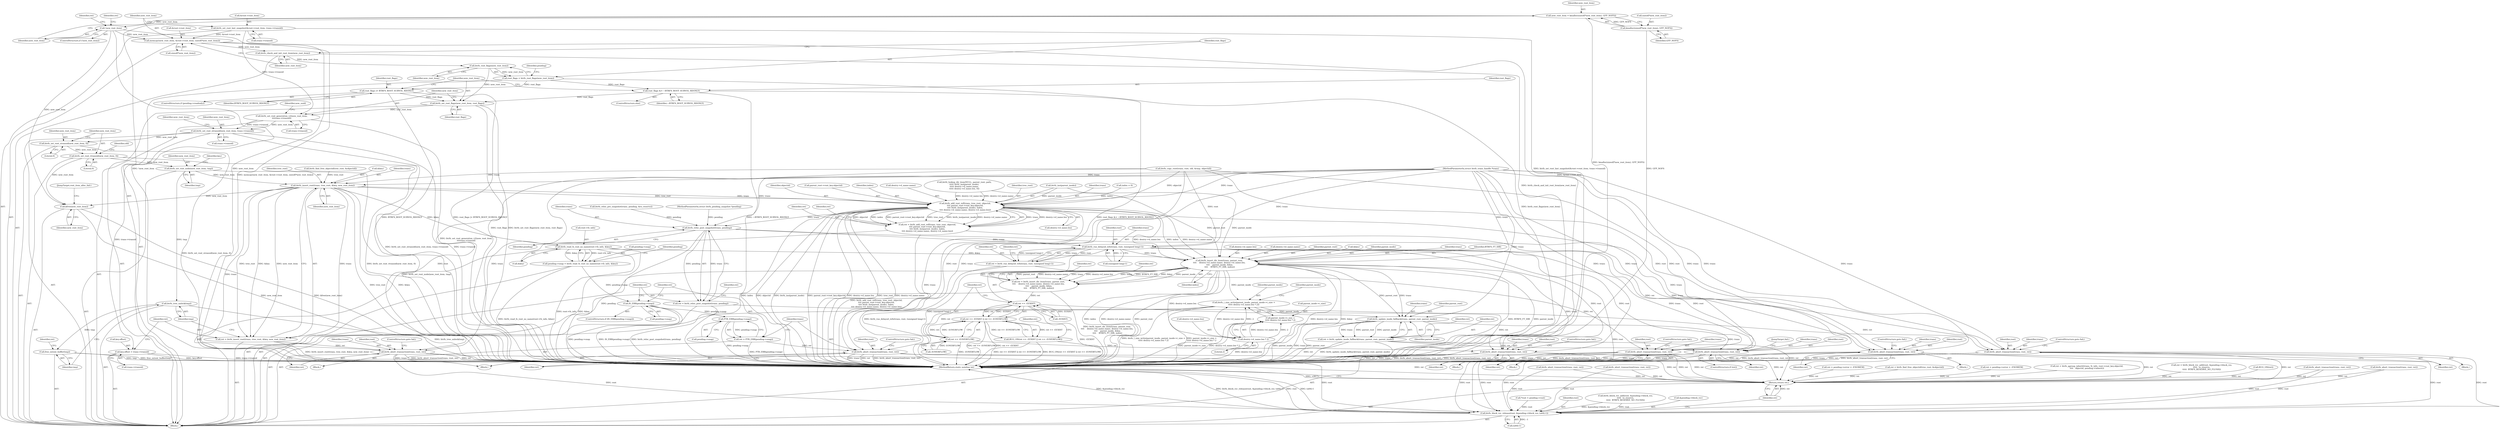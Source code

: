 digraph "0_linux_9c52057c698fb96f8f07e7a4bcf4801a092bda89_2@API" {
"1000394" [label="(Call,memcpy(new_root_item, &root->root_item, sizeof(*new_root_item)))"];
"1000178" [label="(Call,!new_root_item)"];
"1000170" [label="(Call,new_root_item = kmalloc(sizeof(*new_root_item), GFP_NOFS))"];
"1000172" [label="(Call,kmalloc(sizeof(*new_root_item), GFP_NOFS))"];
"1000386" [label="(Call,btrfs_set_root_last_snapshot(&root->root_item, trans->transid))"];
"1000403" [label="(Call,btrfs_check_and_init_root_item(new_root_item))"];
"1000407" [label="(Call,btrfs_root_flags(new_root_item))"];
"1000405" [label="(Call,root_flags = btrfs_root_flags(new_root_item))"];
"1000413" [label="(Call,root_flags |= BTRFS_ROOT_SUBVOL_RDONLY)"];
"1000420" [label="(Call,btrfs_set_root_flags(new_root_item, root_flags))"];
"1000423" [label="(Call,btrfs_set_root_generation_v2(new_root_item,\n\t\t\ttrans->transid))"];
"1000469" [label="(Call,btrfs_set_root_otransid(new_root_item, trans->transid))"];
"1000494" [label="(Call,btrfs_set_root_stransid(new_root_item, 0))"];
"1000497" [label="(Call,btrfs_set_root_rtransid(new_root_item, 0))"];
"1000555" [label="(Call,btrfs_set_root_node(new_root_item, tmp))"];
"1000567" [label="(Call,btrfs_insert_root(trans, tree_root, &key, new_root_item))"];
"1000565" [label="(Call,ret = btrfs_insert_root(trans, tree_root, &key, new_root_item))"];
"1000580" [label="(Call,btrfs_abort_transaction(trans, root, ret))"];
"1000769" [label="(Call,btrfs_block_rsv_release(root, &pending->block_rsv, (u64)-1))"];
"1000779" [label="(Return,return ret;)"];
"1000587" [label="(Call,btrfs_add_root_ref(trans, tree_root, objectid,\n\t\t\t\t parent_root->root_key.objectid,\n\t\t\t\t btrfs_ino(parent_inode), index,\n\t\t\t\t dentry->d_name.name, dentry->d_name.len))"];
"1000585" [label="(Call,ret = btrfs_add_root_ref(trans, tree_root, objectid,\n\t\t\t\t parent_root->root_key.objectid,\n\t\t\t\t btrfs_ino(parent_inode), index,\n\t\t\t\t dentry->d_name.name, dentry->d_name.len))"];
"1000612" [label="(Call,btrfs_abort_transaction(trans, root, ret))"];
"1000647" [label="(Call,btrfs_abort_transaction(trans, root, ret))"];
"1000654" [label="(Call,btrfs_reloc_post_snapshot(trans, pending))"];
"1000652" [label="(Call,ret = btrfs_reloc_post_snapshot(trans, pending))"];
"1000660" [label="(Call,btrfs_abort_transaction(trans, root, ret))"];
"1000667" [label="(Call,btrfs_run_delayed_refs(trans, root, (unsigned long)-1))"];
"1000665" [label="(Call,ret = btrfs_run_delayed_refs(trans, root, (unsigned long)-1))"];
"1000677" [label="(Call,btrfs_abort_transaction(trans, root, ret))"];
"1000684" [label="(Call,btrfs_insert_dir_item(trans, parent_root,\n\t\t\t\t    dentry->d_name.name, dentry->d_name.len,\n \t\t\t\t    parent_inode, &key,\n \t\t\t\t    BTRFS_FT_DIR, index))"];
"1000682" [label="(Call,ret = btrfs_insert_dir_item(trans, parent_root,\n\t\t\t\t    dentry->d_name.name, dentry->d_name.len,\n \t\t\t\t    parent_inode, &key,\n \t\t\t\t    BTRFS_FT_DIR, index))"];
"1000704" [label="(Call,ret == -EEXIST)"];
"1000703" [label="(Call,ret == -EEXIST || ret == -EOVERFLOW)"];
"1000702" [label="(Call,BUG_ON(ret == -EEXIST || ret == -EOVERFLOW))"];
"1000708" [label="(Call,ret == -EOVERFLOW)"];
"1000715" [label="(Call,btrfs_abort_transaction(trans, root, ret))"];
"1000720" [label="(Call,btrfs_i_size_write(parent_inode, parent_inode->i_size +\n\t\t\t\t\t dentry->d_name.len * 2))"];
"1000744" [label="(Call,btrfs_update_inode_fallback(trans, parent_root, parent_inode))"];
"1000742" [label="(Call,ret = btrfs_update_inode_fallback(trans, parent_root, parent_inode))"];
"1000750" [label="(Call,btrfs_abort_transaction(trans, root, ret))"];
"1000726" [label="(Call,dentry->d_name.len * 2)"];
"1000722" [label="(Call,parent_inode->i_size +\n\t\t\t\t\t dentry->d_name.len * 2)"];
"1000629" [label="(Call,btrfs_read_fs_root_no_name(root->fs_info, &key))"];
"1000625" [label="(Call,pending->snap = btrfs_read_fs_root_no_name(root->fs_info, &key))"];
"1000636" [label="(Call,IS_ERR(pending->snap))"];
"1000643" [label="(Call,PTR_ERR(pending->snap))"];
"1000641" [label="(Call,ret = PTR_ERR(pending->snap))"];
"1000763" [label="(Call,kfree(new_root_item))"];
"1000573" [label="(Call,btrfs_tree_unlock(tmp))"];
"1000575" [label="(Call,free_extent_buffer(tmp))"];
"1000558" [label="(Call,key.offset = trans->transid)"];
"1000417" [label="(Call,root_flags &= ~BTRFS_ROOT_SUBVOL_RDONLY)"];
"1000576" [label="(Identifier,tmp)"];
"1000400" [label="(Call,sizeof(*new_root_item))"];
"1000124" [label="(Call,*root = pending->root)"];
"1000177" [label="(ControlStructure,if (!new_root_item))"];
"1000629" [label="(Call,btrfs_read_fs_root_no_name(root->fs_info, &key))"];
"1000748" [label="(ControlStructure,if (ret))"];
"1000660" [label="(Call,btrfs_abort_transaction(trans, root, ret))"];
"1000668" [label="(Identifier,trans)"];
"1000651" [label="(ControlStructure,goto fail;)"];
"1000573" [label="(Call,btrfs_tree_unlock(tmp))"];
"1000420" [label="(Call,btrfs_set_root_flags(new_root_item, root_flags))"];
"1000544" [label="(Call,btrfs_abort_transaction(trans, root, ret))"];
"1000744" [label="(Call,btrfs_update_inode_fallback(trans, parent_root, parent_inode))"];
"1000722" [label="(Call,parent_inode->i_size +\n\t\t\t\t\t dentry->d_name.len * 2)"];
"1000706" [label="(Call,-EEXIST)"];
"1000745" [label="(Identifier,trans)"];
"1000727" [label="(Call,dentry->d_name.len)"];
"1000416" [label="(ControlStructure,else)"];
"1000406" [label="(Identifier,root_flags)"];
"1000685" [label="(Identifier,trans)"];
"1000780" [label="(Identifier,ret)"];
"1000663" [label="(Identifier,ret)"];
"1000642" [label="(Identifier,ret)"];
"1000386" [label="(Call,btrfs_set_root_last_snapshot(&root->root_item, trans->transid))"];
"1000754" [label="(JumpTarget,fail:)"];
"1000567" [label="(Call,btrfs_insert_root(trans, tree_root, &key, new_root_item))"];
"1000630" [label="(Call,root->fs_info)"];
"1000604" [label="(Call,dentry->d_name.len)"];
"1000417" [label="(Call,root_flags &= ~BTRFS_ROOT_SUBVOL_RDONLY)"];
"1000704" [label="(Call,ret == -EEXIST)"];
"1000615" [label="(Identifier,ret)"];
"1000710" [label="(Call,-EOVERFLOW)"];
"1000498" [label="(Identifier,new_root_item)"];
"1000675" [label="(Identifier,ret)"];
"1000405" [label="(Call,root_flags = btrfs_root_flags(new_root_item))"];
"1000676" [label="(Block,)"];
"1000747" [label="(Identifier,parent_inode)"];
"1000497" [label="(Call,btrfs_set_root_rtransid(new_root_item, 0))"];
"1000612" [label="(Call,btrfs_abort_transaction(trans, root, ret))"];
"1000470" [label="(Identifier,new_root_item)"];
"1000172" [label="(Call,kmalloc(sizeof(*new_root_item), GFP_NOFS))"];
"1000664" [label="(ControlStructure,goto fail;)"];
"1000683" [label="(Identifier,ret)"];
"1000404" [label="(Identifier,new_root_item)"];
"1000179" [label="(Identifier,new_root_item)"];
"1000181" [label="(Call,ret = pending->error = -ENOMEM)"];
"1000743" [label="(Identifier,ret)"];
"1000751" [label="(Identifier,trans)"];
"1000423" [label="(Call,btrfs_set_root_generation_v2(new_root_item,\n\t\t\ttrans->transid))"];
"1000662" [label="(Identifier,root)"];
"1000700" [label="(Identifier,BTRFS_FT_DIR)"];
"1000560" [label="(Identifier,key)"];
"1000570" [label="(Call,&key)"];
"1000173" [label="(Call,sizeof(*new_root_item))"];
"1000752" [label="(Identifier,root)"];
"1000596" [label="(Call,btrfs_ino(parent_inode))"];
"1000679" [label="(Identifier,root)"];
"1000732" [label="(Literal,2)"];
"1000496" [label="(Literal,0)"];
"1000681" [label="(ControlStructure,goto fail;)"];
"1000649" [label="(Identifier,root)"];
"1000669" [label="(Identifier,root)"];
"1000769" [label="(Call,btrfs_block_rsv_release(root, &pending->block_rsv, (u64)-1))"];
"1000682" [label="(Call,ret = btrfs_insert_dir_item(trans, parent_root,\n\t\t\t\t    dentry->d_name.name, dentry->d_name.len,\n \t\t\t\t    parent_inode, &key,\n \t\t\t\t    BTRFS_FT_DIR, index))"];
"1000678" [label="(Identifier,trans)"];
"1000770" [label="(Identifier,root)"];
"1000568" [label="(Identifier,trans)"];
"1000424" [label="(Identifier,new_root_item)"];
"1000565" [label="(Call,ret = btrfs_insert_root(trans, tree_root, &key, new_root_item))"];
"1000625" [label="(Call,pending->snap = btrfs_read_fs_root_no_name(root->fs_info, &key))"];
"1000726" [label="(Call,dentry->d_name.len * 2)"];
"1000191" [label="(Identifier,ret)"];
"1000677" [label="(Call,btrfs_abort_transaction(trans, root, ret))"];
"1000217" [label="(Call,btrfs_block_rsv_add(root, &pending->block_rsv,\n\t\t\t\t\t  to_reserve,\n\t\t\t\t\t  BTRFS_RESERVE_NO_FLUSH))"];
"1000418" [label="(Identifier,root_flags)"];
"1000415" [label="(Identifier,BTRFS_ROOT_SUBVOL_RDONLY)"];
"1000659" [label="(Block,)"];
"1000419" [label="(Identifier,~BTRFS_ROOT_SUBVOL_RDONLY)"];
"1000588" [label="(Identifier,trans)"];
"1000715" [label="(Call,btrfs_abort_transaction(trans, root, ret))"];
"1000555" [label="(Call,btrfs_set_root_node(new_root_item, tmp))"];
"1000692" [label="(Call,dentry->d_name.len)"];
"1000764" [label="(Identifier,new_root_item)"];
"1000579" [label="(Block,)"];
"1000387" [label="(Call,&root->root_item)"];
"1000721" [label="(Identifier,parent_inode)"];
"1000742" [label="(Call,ret = btrfs_update_inode_fallback(trans, parent_root, parent_inode))"];
"1000148" [label="(Call,index = 0)"];
"1000530" [label="(Call,btrfs_copy_root(trans, root, old, &tmp, objectid))"];
"1000635" [label="(ControlStructure,if (IS_ERR(pending->snap)))"];
"1000656" [label="(Identifier,pending)"];
"1000713" [label="(Identifier,ret)"];
"1000396" [label="(Call,&root->root_item)"];
"1000779" [label="(Return,return ret;)"];
"1000586" [label="(Identifier,ret)"];
"1000643" [label="(Call,PTR_ERR(pending->snap))"];
"1000582" [label="(Identifier,root)"];
"1000655" [label="(Identifier,trans)"];
"1000705" [label="(Identifier,ret)"];
"1000190" [label="(Call,ret = btrfs_find_free_objectid(tree_root, &objectid))"];
"1000161" [label="(Call,ret = pending->error = -ENOMEM)"];
"1000718" [label="(Identifier,ret)"];
"1000613" [label="(Identifier,trans)"];
"1000409" [label="(ControlStructure,if (pending->readonly))"];
"1000114" [label="(Block,)"];
"1000636" [label="(Call,IS_ERR(pending->snap))"];
"1000709" [label="(Identifier,ret)"];
"1000499" [label="(Literal,0)"];
"1000585" [label="(Call,ret = btrfs_add_root_ref(trans, tree_root, objectid,\n\t\t\t\t parent_root->root_key.objectid,\n\t\t\t\t btrfs_ino(parent_inode), index,\n\t\t\t\t dentry->d_name.name, dentry->d_name.len))"];
"1000719" [label="(ControlStructure,goto fail;)"];
"1000626" [label="(Call,pending->snap)"];
"1000641" [label="(Call,ret = PTR_ERR(pending->snap))"];
"1000411" [label="(Identifier,pending)"];
"1000750" [label="(Call,btrfs_abort_transaction(trans, root, ret))"];
"1000558" [label="(Call,key.offset = trans->transid)"];
"1000583" [label="(Identifier,ret)"];
"1000569" [label="(Identifier,tree_root)"];
"1000638" [label="(Identifier,pending)"];
"1000557" [label="(Identifier,tmp)"];
"1000521" [label="(Call,btrfs_abort_transaction(trans, root, ret))"];
"1000647" [label="(Call,btrfs_abort_transaction(trans, root, ret))"];
"1000746" [label="(Identifier,parent_root)"];
"1000644" [label="(Call,pending->snap)"];
"1000765" [label="(JumpTarget,root_item_alloc_fail:)"];
"1000234" [label="(Call,ret = btrfs_qgroup_inherit(trans, fs_info, root->root_key.objectid,\n\t\t\t\t   objectid, pending->inherit))"];
"1000771" [label="(Call,&pending->block_rsv)"];
"1000687" [label="(Call,dentry->d_name.name)"];
"1000587" [label="(Call,btrfs_add_root_ref(trans, tree_root, objectid,\n\t\t\t\t parent_root->root_key.objectid,\n\t\t\t\t btrfs_ino(parent_inode), index,\n\t\t\t\t dentry->d_name.name, dentry->d_name.len))"];
"1000666" [label="(Identifier,ret)"];
"1000363" [label="(Call,btrfs_abort_transaction(trans, root, ret))"];
"1000176" [label="(Identifier,GFP_NOFS)"];
"1000658" [label="(Identifier,ret)"];
"1000407" [label="(Call,btrfs_root_flags(new_root_item))"];
"1000170" [label="(Call,new_root_item = kmalloc(sizeof(*new_root_item), GFP_NOFS))"];
"1000614" [label="(Identifier,root)"];
"1000650" [label="(Identifier,ret)"];
"1000494" [label="(Call,btrfs_set_root_stransid(new_root_item, 0))"];
"1000654" [label="(Call,btrfs_reloc_post_snapshot(trans, pending))"];
"1000667" [label="(Call,btrfs_run_delayed_refs(trans, root, (unsigned long)-1))"];
"1000661" [label="(Identifier,trans)"];
"1000665" [label="(Call,ret = btrfs_run_delayed_refs(trans, root, (unsigned long)-1))"];
"1000574" [label="(Identifier,tmp)"];
"1000633" [label="(Call,&key)"];
"1000495" [label="(Identifier,new_root_item)"];
"1000572" [label="(Identifier,new_root_item)"];
"1000394" [label="(Call,memcpy(new_root_item, &root->root_item, sizeof(*new_root_item)))"];
"1000562" [label="(Call,trans->transid)"];
"1000471" [label="(Call,trans->transid)"];
"1000590" [label="(Identifier,objectid)"];
"1000591" [label="(Call,parent_root->root_key.objectid)"];
"1000684" [label="(Call,btrfs_insert_dir_item(trans, parent_root,\n\t\t\t\t    dentry->d_name.name, dentry->d_name.len,\n \t\t\t\t    parent_inode, &key,\n \t\t\t\t    BTRFS_FT_DIR, index))"];
"1000391" [label="(Call,trans->transid)"];
"1000414" [label="(Identifier,root_flags)"];
"1000753" [label="(Identifier,ret)"];
"1000580" [label="(Call,btrfs_abort_transaction(trans, root, ret))"];
"1000610" [label="(Identifier,ret)"];
"1000192" [label="(Call,btrfs_find_free_objectid(tree_root, &objectid))"];
"1000378" [label="(Call,btrfs_abort_transaction(trans, root, ret))"];
"1000653" [label="(Identifier,ret)"];
"1000477" [label="(Identifier,new_root_item)"];
"1000598" [label="(Identifier,index)"];
"1000599" [label="(Call,dentry->d_name.name)"];
"1000575" [label="(Call,free_extent_buffer(tmp))"];
"1000321" [label="(Call,btrfs_lookup_dir_item(NULL, parent_root, path,\n\t\t\t\t\t btrfs_ino(parent_inode),\n\t\t\t\t\t dentry->d_name.name,\n\t\t\t\t\t dentry->d_name.len, 0))"];
"1000670" [label="(Call,(unsigned long)-1)"];
"1000589" [label="(Identifier,tree_root)"];
"1000703" [label="(Call,ret == -EEXIST || ret == -EOVERFLOW)"];
"1000584" [label="(ControlStructure,goto fail;)"];
"1000469" [label="(Call,btrfs_set_root_otransid(new_root_item, trans->transid))"];
"1000581" [label="(Identifier,trans)"];
"1000714" [label="(Block,)"];
"1000648" [label="(Identifier,trans)"];
"1000708" [label="(Call,ret == -EOVERFLOW)"];
"1000723" [label="(Call,parent_inode->i_size)"];
"1000182" [label="(Identifier,ret)"];
"1000640" [label="(Block,)"];
"1000578" [label="(Identifier,ret)"];
"1000686" [label="(Identifier,parent_root)"];
"1000171" [label="(Identifier,new_root_item)"];
"1000408" [label="(Identifier,new_root_item)"];
"1000395" [label="(Identifier,new_root_item)"];
"1000178" [label="(Call,!new_root_item)"];
"1000205" [label="(Call,btrfs_reloc_pre_snapshot(trans, pending, &to_reserve))"];
"1000559" [label="(Call,key.offset)"];
"1000680" [label="(Identifier,ret)"];
"1000501" [label="(Identifier,old)"];
"1000566" [label="(Identifier,ret)"];
"1000735" [label="(Identifier,parent_inode)"];
"1000611" [label="(Block,)"];
"1000781" [label="(MethodReturn,static noinline int)"];
"1000413" [label="(Call,root_flags |= BTRFS_ROOT_SUBVOL_RDONLY)"];
"1000775" [label="(Call,(u64)-1)"];
"1000716" [label="(Identifier,trans)"];
"1000717" [label="(Identifier,root)"];
"1000111" [label="(MethodParameterIn,struct btrfs_trans_handle *trans)"];
"1000616" [label="(ControlStructure,goto fail;)"];
"1000425" [label="(Call,trans->transid)"];
"1000749" [label="(Identifier,ret)"];
"1000215" [label="(Call,ret = btrfs_block_rsv_add(root, &pending->block_rsv,\n\t\t\t\t\t  to_reserve,\n\t\t\t\t\t  BTRFS_RESERVE_NO_FLUSH))"];
"1000763" [label="(Call,kfree(new_root_item))"];
"1000698" [label="(Call,&key)"];
"1000556" [label="(Identifier,new_root_item)"];
"1000113" [label="(MethodParameterIn,struct btrfs_pending_snapshot *pending)"];
"1000430" [label="(Identifier,new_uuid)"];
"1000701" [label="(Identifier,index)"];
"1000421" [label="(Identifier,new_root_item)"];
"1000702" [label="(Call,BUG_ON(ret == -EEXIST || ret == -EOVERFLOW))"];
"1000720" [label="(Call,btrfs_i_size_write(parent_inode, parent_inode->i_size +\n\t\t\t\t\t dentry->d_name.len * 2))"];
"1000317" [label="(Call,BUG_ON(ret))"];
"1000422" [label="(Identifier,root_flags)"];
"1000637" [label="(Call,pending->snap)"];
"1000697" [label="(Identifier,parent_inode)"];
"1000652" [label="(Call,ret = btrfs_reloc_post_snapshot(trans, pending))"];
"1000403" [label="(Call,btrfs_check_and_init_root_item(new_root_item))"];
"1000394" -> "1000114"  [label="AST: "];
"1000394" -> "1000400"  [label="CFG: "];
"1000395" -> "1000394"  [label="AST: "];
"1000396" -> "1000394"  [label="AST: "];
"1000400" -> "1000394"  [label="AST: "];
"1000404" -> "1000394"  [label="CFG: "];
"1000394" -> "1000781"  [label="DDG: &root->root_item"];
"1000394" -> "1000781"  [label="DDG: memcpy(new_root_item, &root->root_item, sizeof(*new_root_item))"];
"1000178" -> "1000394"  [label="DDG: new_root_item"];
"1000386" -> "1000394"  [label="DDG: &root->root_item"];
"1000394" -> "1000403"  [label="DDG: new_root_item"];
"1000178" -> "1000177"  [label="AST: "];
"1000178" -> "1000179"  [label="CFG: "];
"1000179" -> "1000178"  [label="AST: "];
"1000182" -> "1000178"  [label="CFG: "];
"1000191" -> "1000178"  [label="CFG: "];
"1000178" -> "1000781"  [label="DDG: !new_root_item"];
"1000178" -> "1000781"  [label="DDG: new_root_item"];
"1000170" -> "1000178"  [label="DDG: new_root_item"];
"1000178" -> "1000763"  [label="DDG: new_root_item"];
"1000170" -> "1000114"  [label="AST: "];
"1000170" -> "1000172"  [label="CFG: "];
"1000171" -> "1000170"  [label="AST: "];
"1000172" -> "1000170"  [label="AST: "];
"1000179" -> "1000170"  [label="CFG: "];
"1000170" -> "1000781"  [label="DDG: kmalloc(sizeof(*new_root_item), GFP_NOFS)"];
"1000172" -> "1000170"  [label="DDG: GFP_NOFS"];
"1000172" -> "1000176"  [label="CFG: "];
"1000173" -> "1000172"  [label="AST: "];
"1000176" -> "1000172"  [label="AST: "];
"1000172" -> "1000781"  [label="DDG: GFP_NOFS"];
"1000386" -> "1000114"  [label="AST: "];
"1000386" -> "1000391"  [label="CFG: "];
"1000387" -> "1000386"  [label="AST: "];
"1000391" -> "1000386"  [label="AST: "];
"1000395" -> "1000386"  [label="CFG: "];
"1000386" -> "1000781"  [label="DDG: btrfs_set_root_last_snapshot(&root->root_item, trans->transid)"];
"1000386" -> "1000423"  [label="DDG: trans->transid"];
"1000403" -> "1000114"  [label="AST: "];
"1000403" -> "1000404"  [label="CFG: "];
"1000404" -> "1000403"  [label="AST: "];
"1000406" -> "1000403"  [label="CFG: "];
"1000403" -> "1000781"  [label="DDG: btrfs_check_and_init_root_item(new_root_item)"];
"1000403" -> "1000407"  [label="DDG: new_root_item"];
"1000407" -> "1000405"  [label="AST: "];
"1000407" -> "1000408"  [label="CFG: "];
"1000408" -> "1000407"  [label="AST: "];
"1000405" -> "1000407"  [label="CFG: "];
"1000407" -> "1000405"  [label="DDG: new_root_item"];
"1000407" -> "1000420"  [label="DDG: new_root_item"];
"1000405" -> "1000114"  [label="AST: "];
"1000406" -> "1000405"  [label="AST: "];
"1000411" -> "1000405"  [label="CFG: "];
"1000405" -> "1000781"  [label="DDG: btrfs_root_flags(new_root_item)"];
"1000405" -> "1000413"  [label="DDG: root_flags"];
"1000405" -> "1000417"  [label="DDG: root_flags"];
"1000413" -> "1000409"  [label="AST: "];
"1000413" -> "1000415"  [label="CFG: "];
"1000414" -> "1000413"  [label="AST: "];
"1000415" -> "1000413"  [label="AST: "];
"1000421" -> "1000413"  [label="CFG: "];
"1000413" -> "1000781"  [label="DDG: root_flags |= BTRFS_ROOT_SUBVOL_RDONLY"];
"1000413" -> "1000781"  [label="DDG: BTRFS_ROOT_SUBVOL_RDONLY"];
"1000413" -> "1000420"  [label="DDG: root_flags"];
"1000420" -> "1000114"  [label="AST: "];
"1000420" -> "1000422"  [label="CFG: "];
"1000421" -> "1000420"  [label="AST: "];
"1000422" -> "1000420"  [label="AST: "];
"1000424" -> "1000420"  [label="CFG: "];
"1000420" -> "1000781"  [label="DDG: btrfs_set_root_flags(new_root_item, root_flags)"];
"1000420" -> "1000781"  [label="DDG: root_flags"];
"1000417" -> "1000420"  [label="DDG: root_flags"];
"1000420" -> "1000423"  [label="DDG: new_root_item"];
"1000423" -> "1000114"  [label="AST: "];
"1000423" -> "1000425"  [label="CFG: "];
"1000424" -> "1000423"  [label="AST: "];
"1000425" -> "1000423"  [label="AST: "];
"1000430" -> "1000423"  [label="CFG: "];
"1000423" -> "1000781"  [label="DDG: btrfs_set_root_generation_v2(new_root_item,\n\t\t\ttrans->transid)"];
"1000423" -> "1000469"  [label="DDG: new_root_item"];
"1000423" -> "1000469"  [label="DDG: trans->transid"];
"1000469" -> "1000114"  [label="AST: "];
"1000469" -> "1000471"  [label="CFG: "];
"1000470" -> "1000469"  [label="AST: "];
"1000471" -> "1000469"  [label="AST: "];
"1000477" -> "1000469"  [label="CFG: "];
"1000469" -> "1000781"  [label="DDG: btrfs_set_root_otransid(new_root_item, trans->transid)"];
"1000469" -> "1000781"  [label="DDG: trans->transid"];
"1000469" -> "1000494"  [label="DDG: new_root_item"];
"1000469" -> "1000558"  [label="DDG: trans->transid"];
"1000494" -> "1000114"  [label="AST: "];
"1000494" -> "1000496"  [label="CFG: "];
"1000495" -> "1000494"  [label="AST: "];
"1000496" -> "1000494"  [label="AST: "];
"1000498" -> "1000494"  [label="CFG: "];
"1000494" -> "1000781"  [label="DDG: btrfs_set_root_stransid(new_root_item, 0)"];
"1000494" -> "1000497"  [label="DDG: new_root_item"];
"1000497" -> "1000114"  [label="AST: "];
"1000497" -> "1000499"  [label="CFG: "];
"1000498" -> "1000497"  [label="AST: "];
"1000499" -> "1000497"  [label="AST: "];
"1000501" -> "1000497"  [label="CFG: "];
"1000497" -> "1000781"  [label="DDG: btrfs_set_root_rtransid(new_root_item, 0)"];
"1000497" -> "1000555"  [label="DDG: new_root_item"];
"1000497" -> "1000763"  [label="DDG: new_root_item"];
"1000555" -> "1000114"  [label="AST: "];
"1000555" -> "1000557"  [label="CFG: "];
"1000556" -> "1000555"  [label="AST: "];
"1000557" -> "1000555"  [label="AST: "];
"1000560" -> "1000555"  [label="CFG: "];
"1000555" -> "1000781"  [label="DDG: btrfs_set_root_node(new_root_item, tmp)"];
"1000555" -> "1000567"  [label="DDG: new_root_item"];
"1000555" -> "1000573"  [label="DDG: tmp"];
"1000567" -> "1000565"  [label="AST: "];
"1000567" -> "1000572"  [label="CFG: "];
"1000568" -> "1000567"  [label="AST: "];
"1000569" -> "1000567"  [label="AST: "];
"1000570" -> "1000567"  [label="AST: "];
"1000572" -> "1000567"  [label="AST: "];
"1000565" -> "1000567"  [label="CFG: "];
"1000567" -> "1000781"  [label="DDG: tree_root"];
"1000567" -> "1000781"  [label="DDG: &key"];
"1000567" -> "1000565"  [label="DDG: trans"];
"1000567" -> "1000565"  [label="DDG: tree_root"];
"1000567" -> "1000565"  [label="DDG: &key"];
"1000567" -> "1000565"  [label="DDG: new_root_item"];
"1000530" -> "1000567"  [label="DDG: trans"];
"1000111" -> "1000567"  [label="DDG: trans"];
"1000192" -> "1000567"  [label="DDG: tree_root"];
"1000567" -> "1000580"  [label="DDG: trans"];
"1000567" -> "1000587"  [label="DDG: trans"];
"1000567" -> "1000587"  [label="DDG: tree_root"];
"1000567" -> "1000629"  [label="DDG: &key"];
"1000567" -> "1000763"  [label="DDG: new_root_item"];
"1000565" -> "1000114"  [label="AST: "];
"1000566" -> "1000565"  [label="AST: "];
"1000574" -> "1000565"  [label="CFG: "];
"1000565" -> "1000781"  [label="DDG: btrfs_insert_root(trans, tree_root, &key, new_root_item)"];
"1000565" -> "1000580"  [label="DDG: ret"];
"1000580" -> "1000579"  [label="AST: "];
"1000580" -> "1000583"  [label="CFG: "];
"1000581" -> "1000580"  [label="AST: "];
"1000582" -> "1000580"  [label="AST: "];
"1000583" -> "1000580"  [label="AST: "];
"1000584" -> "1000580"  [label="CFG: "];
"1000580" -> "1000781"  [label="DDG: btrfs_abort_transaction(trans, root, ret)"];
"1000580" -> "1000781"  [label="DDG: ret"];
"1000580" -> "1000781"  [label="DDG: trans"];
"1000111" -> "1000580"  [label="DDG: trans"];
"1000530" -> "1000580"  [label="DDG: root"];
"1000580" -> "1000769"  [label="DDG: root"];
"1000580" -> "1000779"  [label="DDG: ret"];
"1000769" -> "1000114"  [label="AST: "];
"1000769" -> "1000775"  [label="CFG: "];
"1000770" -> "1000769"  [label="AST: "];
"1000771" -> "1000769"  [label="AST: "];
"1000775" -> "1000769"  [label="AST: "];
"1000780" -> "1000769"  [label="CFG: "];
"1000769" -> "1000781"  [label="DDG: btrfs_block_rsv_release(root, &pending->block_rsv, (u64)-1)"];
"1000769" -> "1000781"  [label="DDG: root"];
"1000769" -> "1000781"  [label="DDG: (u64)-1"];
"1000769" -> "1000781"  [label="DDG: &pending->block_rsv"];
"1000124" -> "1000769"  [label="DDG: root"];
"1000677" -> "1000769"  [label="DDG: root"];
"1000660" -> "1000769"  [label="DDG: root"];
"1000544" -> "1000769"  [label="DDG: root"];
"1000715" -> "1000769"  [label="DDG: root"];
"1000378" -> "1000769"  [label="DDG: root"];
"1000217" -> "1000769"  [label="DDG: root"];
"1000217" -> "1000769"  [label="DDG: &pending->block_rsv"];
"1000521" -> "1000769"  [label="DDG: root"];
"1000667" -> "1000769"  [label="DDG: root"];
"1000612" -> "1000769"  [label="DDG: root"];
"1000363" -> "1000769"  [label="DDG: root"];
"1000647" -> "1000769"  [label="DDG: root"];
"1000750" -> "1000769"  [label="DDG: root"];
"1000775" -> "1000769"  [label="DDG: -1"];
"1000779" -> "1000114"  [label="AST: "];
"1000779" -> "1000780"  [label="CFG: "];
"1000780" -> "1000779"  [label="AST: "];
"1000781" -> "1000779"  [label="CFG: "];
"1000779" -> "1000781"  [label="DDG: <RET>"];
"1000780" -> "1000779"  [label="DDG: ret"];
"1000181" -> "1000779"  [label="DDG: ret"];
"1000647" -> "1000779"  [label="DDG: ret"];
"1000660" -> "1000779"  [label="DDG: ret"];
"1000521" -> "1000779"  [label="DDG: ret"];
"1000317" -> "1000779"  [label="DDG: ret"];
"1000750" -> "1000779"  [label="DDG: ret"];
"1000612" -> "1000779"  [label="DDG: ret"];
"1000161" -> "1000779"  [label="DDG: ret"];
"1000378" -> "1000779"  [label="DDG: ret"];
"1000677" -> "1000779"  [label="DDG: ret"];
"1000363" -> "1000779"  [label="DDG: ret"];
"1000742" -> "1000779"  [label="DDG: ret"];
"1000715" -> "1000779"  [label="DDG: ret"];
"1000544" -> "1000779"  [label="DDG: ret"];
"1000190" -> "1000779"  [label="DDG: ret"];
"1000215" -> "1000779"  [label="DDG: ret"];
"1000234" -> "1000779"  [label="DDG: ret"];
"1000587" -> "1000585"  [label="AST: "];
"1000587" -> "1000604"  [label="CFG: "];
"1000588" -> "1000587"  [label="AST: "];
"1000589" -> "1000587"  [label="AST: "];
"1000590" -> "1000587"  [label="AST: "];
"1000591" -> "1000587"  [label="AST: "];
"1000596" -> "1000587"  [label="AST: "];
"1000598" -> "1000587"  [label="AST: "];
"1000599" -> "1000587"  [label="AST: "];
"1000604" -> "1000587"  [label="AST: "];
"1000585" -> "1000587"  [label="CFG: "];
"1000587" -> "1000781"  [label="DDG: tree_root"];
"1000587" -> "1000781"  [label="DDG: dentry->d_name.name"];
"1000587" -> "1000781"  [label="DDG: index"];
"1000587" -> "1000781"  [label="DDG: objectid"];
"1000587" -> "1000781"  [label="DDG: btrfs_ino(parent_inode)"];
"1000587" -> "1000781"  [label="DDG: parent_root->root_key.objectid"];
"1000587" -> "1000781"  [label="DDG: dentry->d_name.len"];
"1000587" -> "1000585"  [label="DDG: trans"];
"1000587" -> "1000585"  [label="DDG: dentry->d_name.len"];
"1000587" -> "1000585"  [label="DDG: objectid"];
"1000587" -> "1000585"  [label="DDG: index"];
"1000587" -> "1000585"  [label="DDG: parent_root->root_key.objectid"];
"1000587" -> "1000585"  [label="DDG: tree_root"];
"1000587" -> "1000585"  [label="DDG: btrfs_ino(parent_inode)"];
"1000587" -> "1000585"  [label="DDG: dentry->d_name.name"];
"1000111" -> "1000587"  [label="DDG: trans"];
"1000530" -> "1000587"  [label="DDG: objectid"];
"1000596" -> "1000587"  [label="DDG: parent_inode"];
"1000148" -> "1000587"  [label="DDG: index"];
"1000321" -> "1000587"  [label="DDG: dentry->d_name.name"];
"1000321" -> "1000587"  [label="DDG: dentry->d_name.len"];
"1000587" -> "1000612"  [label="DDG: trans"];
"1000587" -> "1000647"  [label="DDG: trans"];
"1000587" -> "1000654"  [label="DDG: trans"];
"1000587" -> "1000684"  [label="DDG: dentry->d_name.name"];
"1000587" -> "1000684"  [label="DDG: dentry->d_name.len"];
"1000587" -> "1000684"  [label="DDG: index"];
"1000585" -> "1000114"  [label="AST: "];
"1000586" -> "1000585"  [label="AST: "];
"1000610" -> "1000585"  [label="CFG: "];
"1000585" -> "1000781"  [label="DDG: btrfs_add_root_ref(trans, tree_root, objectid,\n\t\t\t\t parent_root->root_key.objectid,\n\t\t\t\t btrfs_ino(parent_inode), index,\n\t\t\t\t dentry->d_name.name, dentry->d_name.len)"];
"1000585" -> "1000612"  [label="DDG: ret"];
"1000612" -> "1000611"  [label="AST: "];
"1000612" -> "1000615"  [label="CFG: "];
"1000613" -> "1000612"  [label="AST: "];
"1000614" -> "1000612"  [label="AST: "];
"1000615" -> "1000612"  [label="AST: "];
"1000616" -> "1000612"  [label="CFG: "];
"1000612" -> "1000781"  [label="DDG: trans"];
"1000612" -> "1000781"  [label="DDG: ret"];
"1000612" -> "1000781"  [label="DDG: btrfs_abort_transaction(trans, root, ret)"];
"1000111" -> "1000612"  [label="DDG: trans"];
"1000530" -> "1000612"  [label="DDG: root"];
"1000647" -> "1000640"  [label="AST: "];
"1000647" -> "1000650"  [label="CFG: "];
"1000648" -> "1000647"  [label="AST: "];
"1000649" -> "1000647"  [label="AST: "];
"1000650" -> "1000647"  [label="AST: "];
"1000651" -> "1000647"  [label="CFG: "];
"1000647" -> "1000781"  [label="DDG: ret"];
"1000647" -> "1000781"  [label="DDG: btrfs_abort_transaction(trans, root, ret)"];
"1000647" -> "1000781"  [label="DDG: trans"];
"1000111" -> "1000647"  [label="DDG: trans"];
"1000530" -> "1000647"  [label="DDG: root"];
"1000641" -> "1000647"  [label="DDG: ret"];
"1000654" -> "1000652"  [label="AST: "];
"1000654" -> "1000656"  [label="CFG: "];
"1000655" -> "1000654"  [label="AST: "];
"1000656" -> "1000654"  [label="AST: "];
"1000652" -> "1000654"  [label="CFG: "];
"1000654" -> "1000781"  [label="DDG: pending"];
"1000654" -> "1000652"  [label="DDG: trans"];
"1000654" -> "1000652"  [label="DDG: pending"];
"1000111" -> "1000654"  [label="DDG: trans"];
"1000205" -> "1000654"  [label="DDG: pending"];
"1000113" -> "1000654"  [label="DDG: pending"];
"1000654" -> "1000660"  [label="DDG: trans"];
"1000654" -> "1000667"  [label="DDG: trans"];
"1000652" -> "1000114"  [label="AST: "];
"1000653" -> "1000652"  [label="AST: "];
"1000658" -> "1000652"  [label="CFG: "];
"1000652" -> "1000781"  [label="DDG: btrfs_reloc_post_snapshot(trans, pending)"];
"1000652" -> "1000660"  [label="DDG: ret"];
"1000660" -> "1000659"  [label="AST: "];
"1000660" -> "1000663"  [label="CFG: "];
"1000661" -> "1000660"  [label="AST: "];
"1000662" -> "1000660"  [label="AST: "];
"1000663" -> "1000660"  [label="AST: "];
"1000664" -> "1000660"  [label="CFG: "];
"1000660" -> "1000781"  [label="DDG: ret"];
"1000660" -> "1000781"  [label="DDG: btrfs_abort_transaction(trans, root, ret)"];
"1000660" -> "1000781"  [label="DDG: trans"];
"1000111" -> "1000660"  [label="DDG: trans"];
"1000530" -> "1000660"  [label="DDG: root"];
"1000667" -> "1000665"  [label="AST: "];
"1000667" -> "1000670"  [label="CFG: "];
"1000668" -> "1000667"  [label="AST: "];
"1000669" -> "1000667"  [label="AST: "];
"1000670" -> "1000667"  [label="AST: "];
"1000665" -> "1000667"  [label="CFG: "];
"1000667" -> "1000781"  [label="DDG: (unsigned long)-1"];
"1000667" -> "1000665"  [label="DDG: trans"];
"1000667" -> "1000665"  [label="DDG: root"];
"1000667" -> "1000665"  [label="DDG: (unsigned long)-1"];
"1000111" -> "1000667"  [label="DDG: trans"];
"1000530" -> "1000667"  [label="DDG: root"];
"1000670" -> "1000667"  [label="DDG: -1"];
"1000667" -> "1000677"  [label="DDG: trans"];
"1000667" -> "1000677"  [label="DDG: root"];
"1000667" -> "1000684"  [label="DDG: trans"];
"1000667" -> "1000715"  [label="DDG: root"];
"1000667" -> "1000750"  [label="DDG: root"];
"1000665" -> "1000114"  [label="AST: "];
"1000666" -> "1000665"  [label="AST: "];
"1000675" -> "1000665"  [label="CFG: "];
"1000665" -> "1000781"  [label="DDG: btrfs_run_delayed_refs(trans, root, (unsigned long)-1)"];
"1000665" -> "1000677"  [label="DDG: ret"];
"1000677" -> "1000676"  [label="AST: "];
"1000677" -> "1000680"  [label="CFG: "];
"1000678" -> "1000677"  [label="AST: "];
"1000679" -> "1000677"  [label="AST: "];
"1000680" -> "1000677"  [label="AST: "];
"1000681" -> "1000677"  [label="CFG: "];
"1000677" -> "1000781"  [label="DDG: trans"];
"1000677" -> "1000781"  [label="DDG: btrfs_abort_transaction(trans, root, ret)"];
"1000677" -> "1000781"  [label="DDG: ret"];
"1000111" -> "1000677"  [label="DDG: trans"];
"1000684" -> "1000682"  [label="AST: "];
"1000684" -> "1000701"  [label="CFG: "];
"1000685" -> "1000684"  [label="AST: "];
"1000686" -> "1000684"  [label="AST: "];
"1000687" -> "1000684"  [label="AST: "];
"1000692" -> "1000684"  [label="AST: "];
"1000697" -> "1000684"  [label="AST: "];
"1000698" -> "1000684"  [label="AST: "];
"1000700" -> "1000684"  [label="AST: "];
"1000701" -> "1000684"  [label="AST: "];
"1000682" -> "1000684"  [label="CFG: "];
"1000684" -> "1000781"  [label="DDG: BTRFS_FT_DIR"];
"1000684" -> "1000781"  [label="DDG: parent_inode"];
"1000684" -> "1000781"  [label="DDG: index"];
"1000684" -> "1000781"  [label="DDG: dentry->d_name.name"];
"1000684" -> "1000781"  [label="DDG: parent_root"];
"1000684" -> "1000781"  [label="DDG: dentry->d_name.len"];
"1000684" -> "1000781"  [label="DDG: &key"];
"1000684" -> "1000682"  [label="DDG: parent_root"];
"1000684" -> "1000682"  [label="DDG: index"];
"1000684" -> "1000682"  [label="DDG: dentry->d_name.name"];
"1000684" -> "1000682"  [label="DDG: trans"];
"1000684" -> "1000682"  [label="DDG: dentry->d_name.len"];
"1000684" -> "1000682"  [label="DDG: BTRFS_FT_DIR"];
"1000684" -> "1000682"  [label="DDG: &key"];
"1000684" -> "1000682"  [label="DDG: parent_inode"];
"1000111" -> "1000684"  [label="DDG: trans"];
"1000321" -> "1000684"  [label="DDG: parent_root"];
"1000596" -> "1000684"  [label="DDG: parent_inode"];
"1000629" -> "1000684"  [label="DDG: &key"];
"1000684" -> "1000715"  [label="DDG: trans"];
"1000684" -> "1000720"  [label="DDG: parent_inode"];
"1000684" -> "1000726"  [label="DDG: dentry->d_name.len"];
"1000684" -> "1000744"  [label="DDG: trans"];
"1000684" -> "1000744"  [label="DDG: parent_root"];
"1000682" -> "1000114"  [label="AST: "];
"1000683" -> "1000682"  [label="AST: "];
"1000705" -> "1000682"  [label="CFG: "];
"1000682" -> "1000781"  [label="DDG: btrfs_insert_dir_item(trans, parent_root,\n\t\t\t\t    dentry->d_name.name, dentry->d_name.len,\n \t\t\t\t    parent_inode, &key,\n \t\t\t\t    BTRFS_FT_DIR, index)"];
"1000682" -> "1000704"  [label="DDG: ret"];
"1000704" -> "1000703"  [label="AST: "];
"1000704" -> "1000706"  [label="CFG: "];
"1000705" -> "1000704"  [label="AST: "];
"1000706" -> "1000704"  [label="AST: "];
"1000709" -> "1000704"  [label="CFG: "];
"1000703" -> "1000704"  [label="CFG: "];
"1000704" -> "1000781"  [label="DDG: -EEXIST"];
"1000704" -> "1000703"  [label="DDG: ret"];
"1000704" -> "1000703"  [label="DDG: -EEXIST"];
"1000706" -> "1000704"  [label="DDG: EEXIST"];
"1000704" -> "1000708"  [label="DDG: ret"];
"1000704" -> "1000715"  [label="DDG: ret"];
"1000703" -> "1000702"  [label="AST: "];
"1000703" -> "1000708"  [label="CFG: "];
"1000708" -> "1000703"  [label="AST: "];
"1000702" -> "1000703"  [label="CFG: "];
"1000703" -> "1000781"  [label="DDG: ret == -EOVERFLOW"];
"1000703" -> "1000781"  [label="DDG: ret == -EEXIST"];
"1000703" -> "1000702"  [label="DDG: ret == -EEXIST"];
"1000703" -> "1000702"  [label="DDG: ret == -EOVERFLOW"];
"1000708" -> "1000703"  [label="DDG: ret"];
"1000708" -> "1000703"  [label="DDG: -EOVERFLOW"];
"1000702" -> "1000114"  [label="AST: "];
"1000713" -> "1000702"  [label="CFG: "];
"1000702" -> "1000781"  [label="DDG: BUG_ON(ret == -EEXIST || ret == -EOVERFLOW)"];
"1000702" -> "1000781"  [label="DDG: ret == -EEXIST || ret == -EOVERFLOW"];
"1000708" -> "1000710"  [label="CFG: "];
"1000709" -> "1000708"  [label="AST: "];
"1000710" -> "1000708"  [label="AST: "];
"1000708" -> "1000781"  [label="DDG: -EOVERFLOW"];
"1000710" -> "1000708"  [label="DDG: EOVERFLOW"];
"1000708" -> "1000715"  [label="DDG: ret"];
"1000715" -> "1000714"  [label="AST: "];
"1000715" -> "1000718"  [label="CFG: "];
"1000716" -> "1000715"  [label="AST: "];
"1000717" -> "1000715"  [label="AST: "];
"1000718" -> "1000715"  [label="AST: "];
"1000719" -> "1000715"  [label="CFG: "];
"1000715" -> "1000781"  [label="DDG: trans"];
"1000715" -> "1000781"  [label="DDG: btrfs_abort_transaction(trans, root, ret)"];
"1000715" -> "1000781"  [label="DDG: ret"];
"1000111" -> "1000715"  [label="DDG: trans"];
"1000720" -> "1000114"  [label="AST: "];
"1000720" -> "1000722"  [label="CFG: "];
"1000721" -> "1000720"  [label="AST: "];
"1000722" -> "1000720"  [label="AST: "];
"1000735" -> "1000720"  [label="CFG: "];
"1000720" -> "1000781"  [label="DDG: btrfs_i_size_write(parent_inode, parent_inode->i_size +\n\t\t\t\t\t dentry->d_name.len * 2)"];
"1000720" -> "1000781"  [label="DDG: parent_inode->i_size +\n\t\t\t\t\t dentry->d_name.len * 2"];
"1000726" -> "1000720"  [label="DDG: dentry->d_name.len"];
"1000726" -> "1000720"  [label="DDG: 2"];
"1000720" -> "1000744"  [label="DDG: parent_inode"];
"1000744" -> "1000742"  [label="AST: "];
"1000744" -> "1000747"  [label="CFG: "];
"1000745" -> "1000744"  [label="AST: "];
"1000746" -> "1000744"  [label="AST: "];
"1000747" -> "1000744"  [label="AST: "];
"1000742" -> "1000744"  [label="CFG: "];
"1000744" -> "1000781"  [label="DDG: parent_inode"];
"1000744" -> "1000781"  [label="DDG: trans"];
"1000744" -> "1000781"  [label="DDG: parent_root"];
"1000744" -> "1000742"  [label="DDG: trans"];
"1000744" -> "1000742"  [label="DDG: parent_root"];
"1000744" -> "1000742"  [label="DDG: parent_inode"];
"1000111" -> "1000744"  [label="DDG: trans"];
"1000744" -> "1000750"  [label="DDG: trans"];
"1000742" -> "1000114"  [label="AST: "];
"1000743" -> "1000742"  [label="AST: "];
"1000749" -> "1000742"  [label="CFG: "];
"1000742" -> "1000781"  [label="DDG: btrfs_update_inode_fallback(trans, parent_root, parent_inode)"];
"1000742" -> "1000781"  [label="DDG: ret"];
"1000742" -> "1000750"  [label="DDG: ret"];
"1000750" -> "1000748"  [label="AST: "];
"1000750" -> "1000753"  [label="CFG: "];
"1000751" -> "1000750"  [label="AST: "];
"1000752" -> "1000750"  [label="AST: "];
"1000753" -> "1000750"  [label="AST: "];
"1000754" -> "1000750"  [label="CFG: "];
"1000750" -> "1000781"  [label="DDG: trans"];
"1000750" -> "1000781"  [label="DDG: btrfs_abort_transaction(trans, root, ret)"];
"1000750" -> "1000781"  [label="DDG: ret"];
"1000111" -> "1000750"  [label="DDG: trans"];
"1000726" -> "1000722"  [label="AST: "];
"1000726" -> "1000732"  [label="CFG: "];
"1000727" -> "1000726"  [label="AST: "];
"1000732" -> "1000726"  [label="AST: "];
"1000722" -> "1000726"  [label="CFG: "];
"1000726" -> "1000781"  [label="DDG: dentry->d_name.len"];
"1000726" -> "1000722"  [label="DDG: dentry->d_name.len"];
"1000726" -> "1000722"  [label="DDG: 2"];
"1000723" -> "1000722"  [label="AST: "];
"1000722" -> "1000781"  [label="DDG: dentry->d_name.len * 2"];
"1000722" -> "1000781"  [label="DDG: parent_inode->i_size"];
"1000629" -> "1000625"  [label="AST: "];
"1000629" -> "1000633"  [label="CFG: "];
"1000630" -> "1000629"  [label="AST: "];
"1000633" -> "1000629"  [label="AST: "];
"1000625" -> "1000629"  [label="CFG: "];
"1000629" -> "1000781"  [label="DDG: root->fs_info"];
"1000629" -> "1000781"  [label="DDG: &key"];
"1000629" -> "1000625"  [label="DDG: root->fs_info"];
"1000629" -> "1000625"  [label="DDG: &key"];
"1000625" -> "1000114"  [label="AST: "];
"1000626" -> "1000625"  [label="AST: "];
"1000638" -> "1000625"  [label="CFG: "];
"1000625" -> "1000781"  [label="DDG: btrfs_read_fs_root_no_name(root->fs_info, &key)"];
"1000625" -> "1000636"  [label="DDG: pending->snap"];
"1000636" -> "1000635"  [label="AST: "];
"1000636" -> "1000637"  [label="CFG: "];
"1000637" -> "1000636"  [label="AST: "];
"1000642" -> "1000636"  [label="CFG: "];
"1000653" -> "1000636"  [label="CFG: "];
"1000636" -> "1000781"  [label="DDG: pending->snap"];
"1000636" -> "1000781"  [label="DDG: IS_ERR(pending->snap)"];
"1000636" -> "1000643"  [label="DDG: pending->snap"];
"1000643" -> "1000641"  [label="AST: "];
"1000643" -> "1000644"  [label="CFG: "];
"1000644" -> "1000643"  [label="AST: "];
"1000641" -> "1000643"  [label="CFG: "];
"1000643" -> "1000781"  [label="DDG: pending->snap"];
"1000643" -> "1000641"  [label="DDG: pending->snap"];
"1000641" -> "1000640"  [label="AST: "];
"1000642" -> "1000641"  [label="AST: "];
"1000648" -> "1000641"  [label="CFG: "];
"1000641" -> "1000781"  [label="DDG: PTR_ERR(pending->snap)"];
"1000763" -> "1000114"  [label="AST: "];
"1000763" -> "1000764"  [label="CFG: "];
"1000764" -> "1000763"  [label="AST: "];
"1000765" -> "1000763"  [label="CFG: "];
"1000763" -> "1000781"  [label="DDG: kfree(new_root_item)"];
"1000763" -> "1000781"  [label="DDG: new_root_item"];
"1000573" -> "1000114"  [label="AST: "];
"1000573" -> "1000574"  [label="CFG: "];
"1000574" -> "1000573"  [label="AST: "];
"1000576" -> "1000573"  [label="CFG: "];
"1000573" -> "1000781"  [label="DDG: btrfs_tree_unlock(tmp)"];
"1000573" -> "1000575"  [label="DDG: tmp"];
"1000575" -> "1000114"  [label="AST: "];
"1000575" -> "1000576"  [label="CFG: "];
"1000576" -> "1000575"  [label="AST: "];
"1000578" -> "1000575"  [label="CFG: "];
"1000575" -> "1000781"  [label="DDG: free_extent_buffer(tmp)"];
"1000575" -> "1000781"  [label="DDG: tmp"];
"1000558" -> "1000114"  [label="AST: "];
"1000558" -> "1000562"  [label="CFG: "];
"1000559" -> "1000558"  [label="AST: "];
"1000562" -> "1000558"  [label="AST: "];
"1000566" -> "1000558"  [label="CFG: "];
"1000558" -> "1000781"  [label="DDG: trans->transid"];
"1000558" -> "1000781"  [label="DDG: key.offset"];
"1000417" -> "1000416"  [label="AST: "];
"1000417" -> "1000419"  [label="CFG: "];
"1000418" -> "1000417"  [label="AST: "];
"1000419" -> "1000417"  [label="AST: "];
"1000421" -> "1000417"  [label="CFG: "];
"1000417" -> "1000781"  [label="DDG: root_flags &= ~BTRFS_ROOT_SUBVOL_RDONLY"];
"1000417" -> "1000781"  [label="DDG: ~BTRFS_ROOT_SUBVOL_RDONLY"];
}

